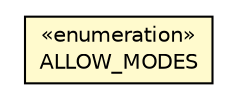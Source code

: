 #!/usr/local/bin/dot
#
# Class diagram 
# Generated by UMLGraph version R5_6-24-gf6e263 (http://www.umlgraph.org/)
#

digraph G {
	edge [fontname="Helvetica",fontsize=10,labelfontname="Helvetica",labelfontsize=10];
	node [fontname="Helvetica",fontsize=10,shape=plaintext];
	nodesep=0.25;
	ranksep=0.5;
	// com.orientechnologies.orient.core.metadata.security.OSecurityRole.ALLOW_MODES
	c6359837 [label=<<table title="com.orientechnologies.orient.core.metadata.security.OSecurityRole.ALLOW_MODES" border="0" cellborder="1" cellspacing="0" cellpadding="2" port="p" bgcolor="lemonChiffon" href="./OSecurityRole.ALLOW_MODES.html">
		<tr><td><table border="0" cellspacing="0" cellpadding="1">
<tr><td align="center" balign="center"> &#171;enumeration&#187; </td></tr>
<tr><td align="center" balign="center"> ALLOW_MODES </td></tr>
		</table></td></tr>
		</table>>, URL="./OSecurityRole.ALLOW_MODES.html", fontname="Helvetica", fontcolor="black", fontsize=10.0];
}

